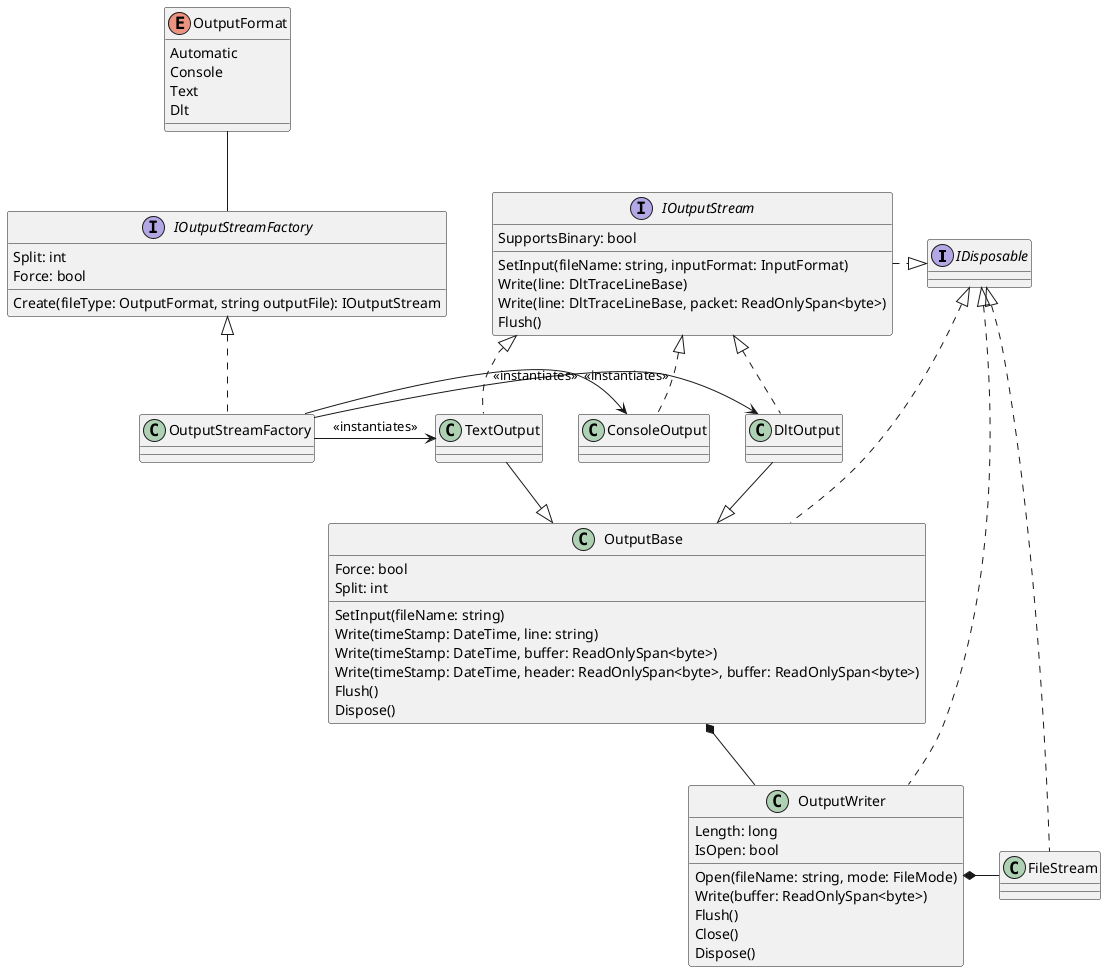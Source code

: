 @startuml Domain.OutputStreamFactory

interface IDisposable

enum OutputFormat {
    Automatic
    Console
    Text
    Dlt
}

interface IOutputStreamFactory {
    Split: int
    Force: bool
    Create(fileType: OutputFormat, string outputFile): IOutputStream
}

OutputStreamFactory -r-> DltOutput : <<instantiates>>
OutputStreamFactory -r-> TextOutput : <<instantiates>>
OutputStreamFactory -r-> ConsoleOutput : <<instantiates>>

IOutputStreamFactory -u- OutputFormat

class OutputStreamFactory
IOutputStreamFactory <|.d. OutputStreamFactory

interface IOutputStream {
    SupportsBinary: bool
    SetInput(fileName: string, inputFormat: InputFormat)
    Write(line: DltTraceLineBase)
    Write(line: DltTraceLineBase, packet: ReadOnlySpan<byte>)
    Flush()
}

IOutputStream .r.|> IDisposable

class ConsoleOutput
IOutputStream <|.d. ConsoleOutput

class TextOutput
IOutputStream <|.d. TextOutput

class DltOutput
IOutputStream <|.d. DltOutput

class OutputBase {
    Force: bool
    Split: int
    SetInput(fileName: string)
    Write(timeStamp: DateTime, line: string)
    Write(timeStamp: DateTime, buffer: ReadOnlySpan<byte>)
    Write(timeStamp: DateTime, header: ReadOnlySpan<byte>, buffer: ReadOnlySpan<byte>)
    Flush()
    Dispose()
}

class OutputWriter {
    Length: long
    IsOpen: bool
    Open(fileName: string, mode: FileMode)
    Write(buffer: ReadOnlySpan<byte>)
    Flush()
    Close()
    Dispose()
}
OutputWriter .u.|> IDisposable
OutputBase .u.|> IDisposable

TextOutput -d-|> OutputBase
DltOutput -d-|> OutputBase

OutputBase *-d- OutputWriter
OutputWriter *-r- FileStream
FileStream .u.|> IDisposable

@enduml